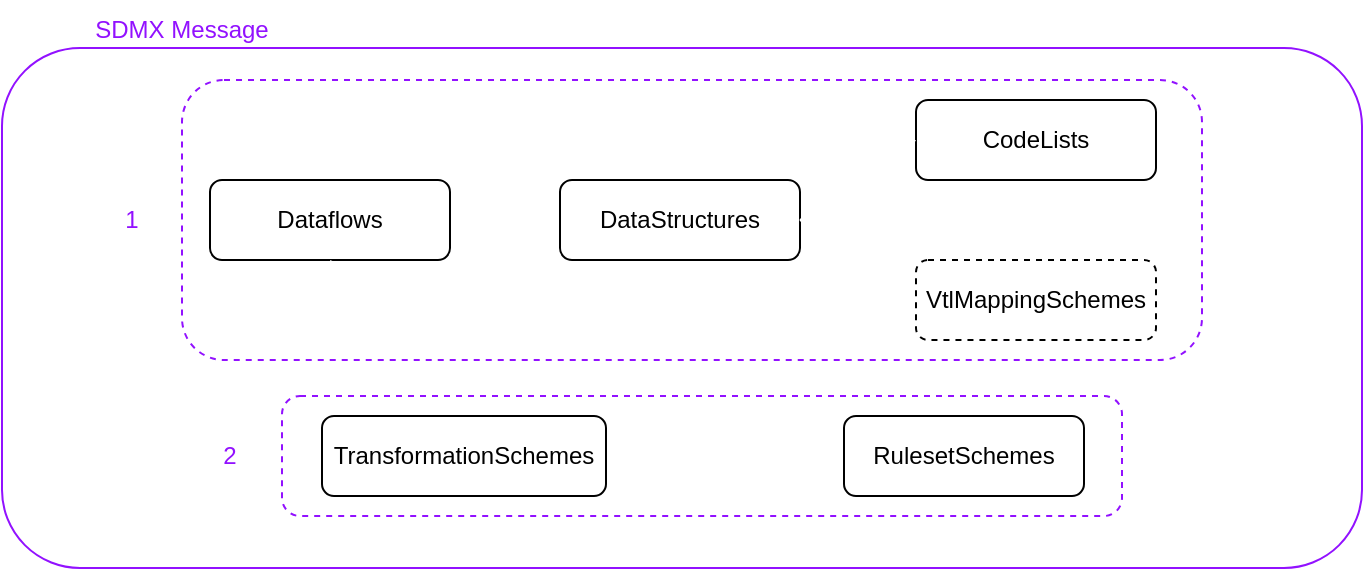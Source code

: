 <mxfile>
    <diagram id="1ycbiQFayEArfO1JpNZU" name="SDMX - VTL">
        <mxGraphModel dx="692" dy="509" grid="1" gridSize="10" guides="1" tooltips="1" connect="1" arrows="1" fold="1" page="1" pageScale="1" pageWidth="1169" pageHeight="1654" math="0" shadow="0">
            <root>
                <mxCell id="0"/>
                <mxCell id="1" parent="0"/>
                <mxCell id="13" value="" style="rounded=1;whiteSpace=wrap;html=1;fillStyle=auto;fillColor=none;strokeColor=#9211FF;" vertex="1" parent="1">
                    <mxGeometry x="450" y="376" width="680" height="260" as="geometry"/>
                </mxCell>
                <mxCell id="9" style="edgeStyle=none;html=1;strokeColor=#FFFFFF;exitX=1;exitY=0.5;exitDx=0;exitDy=0;entryX=0;entryY=0.5;entryDx=0;entryDy=0;" parent="1" source="3" target="4" edge="1">
                    <mxGeometry relative="1" as="geometry">
                        <mxPoint x="590" y="460" as="sourcePoint"/>
                        <mxPoint x="630" y="470" as="targetPoint"/>
                    </mxGeometry>
                </mxCell>
                <mxCell id="3" value="Dataflows" style="rounded=1;whiteSpace=wrap;html=1;" parent="1" vertex="1">
                    <mxGeometry x="554" y="442" width="120" height="40" as="geometry"/>
                </mxCell>
                <mxCell id="10" style="edgeStyle=none;html=1;entryX=0.5;entryY=1;entryDx=0;entryDy=0;strokeColor=#FFFFFF;exitX=0.5;exitY=0;exitDx=0;exitDy=0;" parent="1" source="7" target="3" edge="1">
                    <mxGeometry relative="1" as="geometry">
                        <mxPoint x="530" y="570" as="sourcePoint"/>
                    </mxGeometry>
                </mxCell>
                <mxCell id="4" value="DataStructures" style="rounded=1;whiteSpace=wrap;html=1;" parent="1" vertex="1">
                    <mxGeometry x="729" y="442" width="120" height="40" as="geometry"/>
                </mxCell>
                <mxCell id="12" style="edgeStyle=none;html=1;exitX=1;exitY=0.5;exitDx=0;exitDy=0;strokeColor=#FFFFFF;entryX=0;entryY=0.5;entryDx=0;entryDy=0;" parent="1" source="4" edge="1" target="5">
                    <mxGeometry relative="1" as="geometry">
                        <mxPoint x="772.085" y="544.753" as="targetPoint"/>
                    </mxGeometry>
                </mxCell>
                <mxCell id="5" value="VtlMappingSchemes" style="rounded=1;whiteSpace=wrap;html=1;dashed=1;" parent="1" vertex="1">
                    <mxGeometry x="907" y="482" width="120" height="40" as="geometry"/>
                </mxCell>
                <mxCell id="11" style="edgeStyle=none;html=1;exitX=1;exitY=0.5;exitDx=0;exitDy=0;strokeColor=#FFFFFF;entryX=0;entryY=0.5;entryDx=0;entryDy=0;" parent="1" source="7" target="6" edge="1">
                    <mxGeometry relative="1" as="geometry">
                        <mxPoint x="1020" y="590" as="targetPoint"/>
                    </mxGeometry>
                </mxCell>
                <mxCell id="6" value="RulesetSchemes" style="rounded=1;whiteSpace=wrap;html=1;" parent="1" vertex="1">
                    <mxGeometry x="871" y="560" width="120" height="40" as="geometry"/>
                </mxCell>
                <mxCell id="7" value="TransformationSchemes" style="rounded=1;whiteSpace=wrap;html=1;" parent="1" vertex="1">
                    <mxGeometry x="610" y="560" width="142" height="40" as="geometry"/>
                </mxCell>
                <mxCell id="14" value="SDMX Message" style="text;strokeColor=none;align=center;fillColor=none;html=1;verticalAlign=middle;whiteSpace=wrap;rounded=0;fillStyle=auto;fontColor=#9211FF;" vertex="1" parent="1">
                    <mxGeometry x="495" y="352" width="90" height="30" as="geometry"/>
                </mxCell>
                <mxCell id="17" value="CodeLists" style="rounded=1;whiteSpace=wrap;html=1;" vertex="1" parent="1">
                    <mxGeometry x="907" y="402" width="120" height="40" as="geometry"/>
                </mxCell>
                <mxCell id="18" style="edgeStyle=none;html=1;exitX=1;exitY=0.5;exitDx=0;exitDy=0;strokeColor=#FFFFFF;entryX=0;entryY=0.5;entryDx=0;entryDy=0;" edge="1" parent="1" source="4" target="17">
                    <mxGeometry relative="1" as="geometry">
                        <mxPoint x="917" y="512.0" as="targetPoint"/>
                        <mxPoint x="859" y="472" as="sourcePoint"/>
                    </mxGeometry>
                </mxCell>
                <mxCell id="19" value="" style="rounded=1;whiteSpace=wrap;html=1;fillStyle=auto;fillColor=none;strokeColor=#9211FF;dashed=1;" vertex="1" parent="1">
                    <mxGeometry x="540" y="392" width="510" height="140" as="geometry"/>
                </mxCell>
                <mxCell id="20" value="" style="rounded=1;whiteSpace=wrap;html=1;fillStyle=auto;fillColor=none;strokeColor=#9211FF;dashed=1;" vertex="1" parent="1">
                    <mxGeometry x="590" y="550" width="420" height="60" as="geometry"/>
                </mxCell>
                <mxCell id="22" value="1" style="text;strokeColor=none;align=center;fillColor=none;html=1;verticalAlign=middle;whiteSpace=wrap;rounded=0;fillStyle=auto;fontColor=#9211FF;" vertex="1" parent="1">
                    <mxGeometry x="500" y="447" width="30" height="30" as="geometry"/>
                </mxCell>
                <mxCell id="23" value="2" style="text;strokeColor=none;align=center;fillColor=none;html=1;verticalAlign=middle;whiteSpace=wrap;rounded=0;fillStyle=auto;fontColor=#9211FF;" vertex="1" parent="1">
                    <mxGeometry x="549" y="565" width="30" height="30" as="geometry"/>
                </mxCell>
            </root>
        </mxGraphModel>
    </diagram>
</mxfile>
